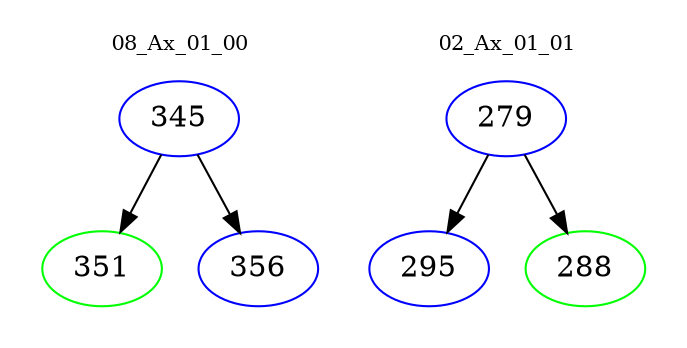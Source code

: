 digraph{
subgraph cluster_0 {
color = white
label = "08_Ax_01_00";
fontsize=10;
T0_345 [label="345", color="blue"]
T0_345 -> T0_351 [color="black"]
T0_351 [label="351", color="green"]
T0_345 -> T0_356 [color="black"]
T0_356 [label="356", color="blue"]
}
subgraph cluster_1 {
color = white
label = "02_Ax_01_01";
fontsize=10;
T1_279 [label="279", color="blue"]
T1_279 -> T1_295 [color="black"]
T1_295 [label="295", color="blue"]
T1_279 -> T1_288 [color="black"]
T1_288 [label="288", color="green"]
}
}
